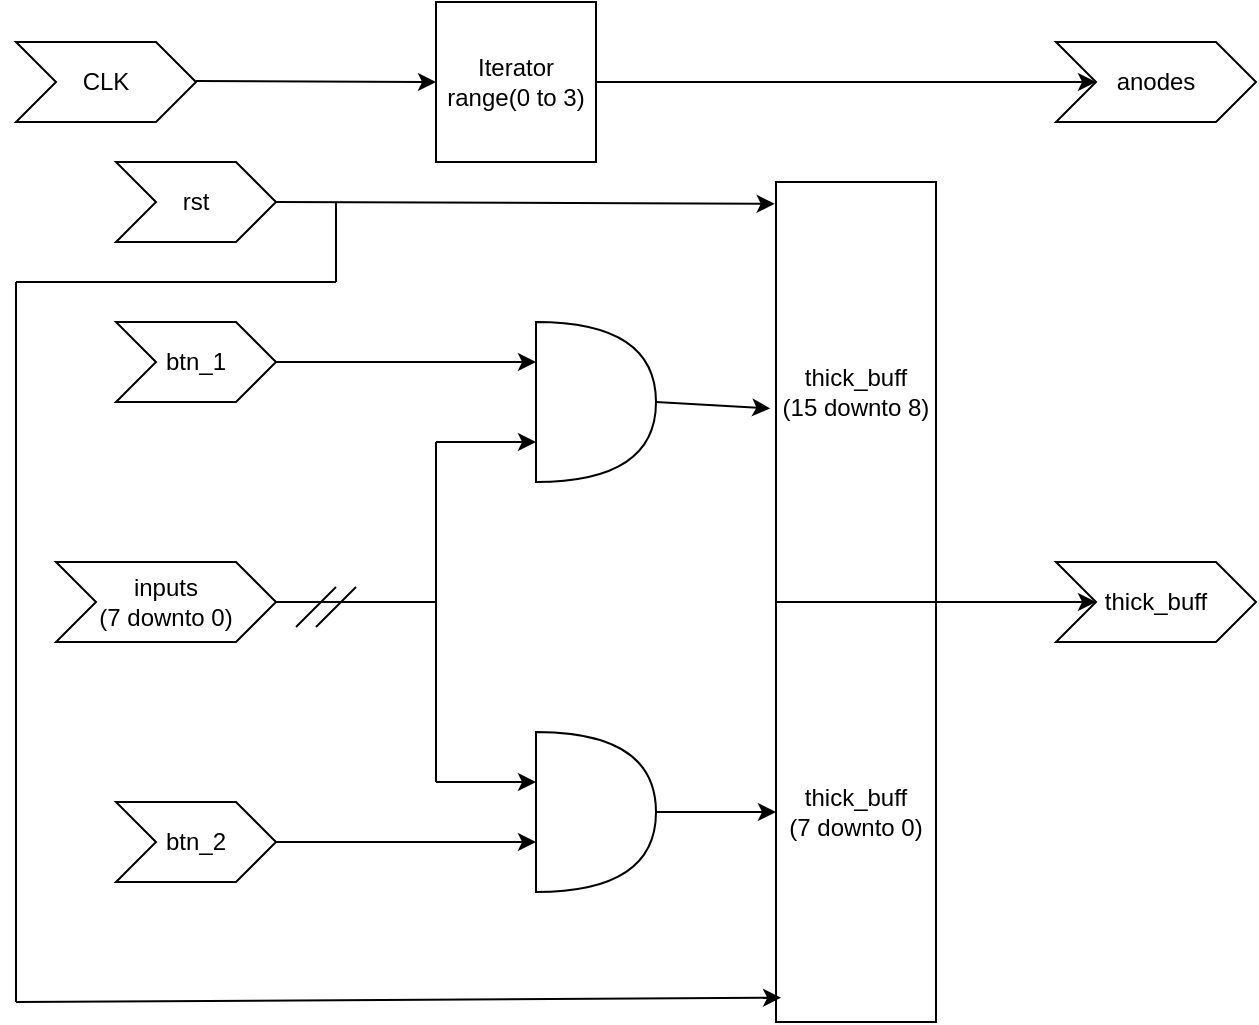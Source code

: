 <mxfile version="21.6.8" type="github">
  <diagram name="Page-1" id="6qVtRmNPmIvDIsvxf1Jn">
    <mxGraphModel dx="1877" dy="523" grid="1" gridSize="10" guides="1" tooltips="1" connect="1" arrows="1" fold="1" page="1" pageScale="1" pageWidth="827" pageHeight="1169" math="0" shadow="0">
      <root>
        <mxCell id="0" />
        <mxCell id="1" parent="0" />
        <mxCell id="Qn20He8LLJT8TIrIe-RJ-3" value="" style="group" parent="1" vertex="1" connectable="0">
          <mxGeometry x="350" y="90" width="80" height="420" as="geometry" />
        </mxCell>
        <mxCell id="Qn20He8LLJT8TIrIe-RJ-1" value="thick_buff&lt;br&gt;(15 downto 8)" style="rounded=0;whiteSpace=wrap;html=1;" parent="Qn20He8LLJT8TIrIe-RJ-3" vertex="1">
          <mxGeometry width="80" height="210" as="geometry" />
        </mxCell>
        <mxCell id="Qn20He8LLJT8TIrIe-RJ-2" value="thick_buff&lt;br&gt;(7 downto 0)" style="rounded=0;whiteSpace=wrap;html=1;" parent="Qn20He8LLJT8TIrIe-RJ-3" vertex="1">
          <mxGeometry y="210" width="80" height="210" as="geometry" />
        </mxCell>
        <mxCell id="Qn20He8LLJT8TIrIe-RJ-6" value="" style="endArrow=classic;html=1;rounded=0;exitX=1;exitY=0.5;exitDx=0;exitDy=0;exitPerimeter=0;entryX=0;entryY=0.5;entryDx=0;entryDy=0;" parent="1" source="Qn20He8LLJT8TIrIe-RJ-5" target="Qn20He8LLJT8TIrIe-RJ-2" edge="1">
          <mxGeometry width="50" height="50" relative="1" as="geometry">
            <mxPoint x="390" y="300" as="sourcePoint" />
            <mxPoint x="440" y="250" as="targetPoint" />
          </mxGeometry>
        </mxCell>
        <mxCell id="Qn20He8LLJT8TIrIe-RJ-7" value="" style="endArrow=classic;html=1;rounded=0;exitX=1;exitY=0.5;exitDx=0;exitDy=0;exitPerimeter=0;entryX=-0.036;entryY=0.539;entryDx=0;entryDy=0;entryPerimeter=0;" parent="1" source="Qn20He8LLJT8TIrIe-RJ-4" target="Qn20He8LLJT8TIrIe-RJ-1" edge="1">
          <mxGeometry width="50" height="50" relative="1" as="geometry">
            <mxPoint x="250" y="410" as="sourcePoint" />
            <mxPoint x="360" y="420" as="targetPoint" />
          </mxGeometry>
        </mxCell>
        <mxCell id="Qn20He8LLJT8TIrIe-RJ-8" value="" style="group" parent="1" vertex="1" connectable="0">
          <mxGeometry x="230" y="160" width="60" height="285" as="geometry" />
        </mxCell>
        <mxCell id="Qn20He8LLJT8TIrIe-RJ-4" value="" style="shape=or;whiteSpace=wrap;html=1;" parent="Qn20He8LLJT8TIrIe-RJ-8" vertex="1">
          <mxGeometry width="60" height="80" as="geometry" />
        </mxCell>
        <mxCell id="Qn20He8LLJT8TIrIe-RJ-5" value="" style="shape=or;whiteSpace=wrap;html=1;" parent="Qn20He8LLJT8TIrIe-RJ-8" vertex="1">
          <mxGeometry y="205" width="60" height="80" as="geometry" />
        </mxCell>
        <mxCell id="Qn20He8LLJT8TIrIe-RJ-10" value="" style="endArrow=none;html=1;rounded=0;" parent="1" edge="1">
          <mxGeometry width="50" height="50" relative="1" as="geometry">
            <mxPoint x="110" y="312.5" as="sourcePoint" />
            <mxPoint x="130" y="292.5" as="targetPoint" />
          </mxGeometry>
        </mxCell>
        <mxCell id="Qn20He8LLJT8TIrIe-RJ-12" value="" style="endArrow=none;html=1;rounded=0;" parent="1" edge="1">
          <mxGeometry width="50" height="50" relative="1" as="geometry">
            <mxPoint x="120" y="312.5" as="sourcePoint" />
            <mxPoint x="140" y="292.5" as="targetPoint" />
          </mxGeometry>
        </mxCell>
        <mxCell id="Qn20He8LLJT8TIrIe-RJ-13" value="" style="endArrow=none;html=1;rounded=0;" parent="1" edge="1">
          <mxGeometry width="50" height="50" relative="1" as="geometry">
            <mxPoint x="100" y="300" as="sourcePoint" />
            <mxPoint x="180" y="300" as="targetPoint" />
          </mxGeometry>
        </mxCell>
        <mxCell id="Qn20He8LLJT8TIrIe-RJ-14" value="" style="endArrow=none;html=1;rounded=0;" parent="1" edge="1">
          <mxGeometry width="50" height="50" relative="1" as="geometry">
            <mxPoint x="180" y="390" as="sourcePoint" />
            <mxPoint x="180" y="220" as="targetPoint" />
          </mxGeometry>
        </mxCell>
        <mxCell id="Qn20He8LLJT8TIrIe-RJ-15" value="" style="endArrow=classic;html=1;rounded=0;entryX=0;entryY=0.75;entryDx=0;entryDy=0;entryPerimeter=0;" parent="1" target="Qn20He8LLJT8TIrIe-RJ-4" edge="1">
          <mxGeometry width="50" height="50" relative="1" as="geometry">
            <mxPoint x="180" y="220" as="sourcePoint" />
            <mxPoint x="440" y="250" as="targetPoint" />
          </mxGeometry>
        </mxCell>
        <mxCell id="Qn20He8LLJT8TIrIe-RJ-16" value="" style="endArrow=classic;html=1;rounded=0;entryX=0;entryY=0.75;entryDx=0;entryDy=0;entryPerimeter=0;" parent="1" edge="1">
          <mxGeometry width="50" height="50" relative="1" as="geometry">
            <mxPoint x="180" y="390" as="sourcePoint" />
            <mxPoint x="230" y="390" as="targetPoint" />
          </mxGeometry>
        </mxCell>
        <mxCell id="Qn20He8LLJT8TIrIe-RJ-17" value="" style="endArrow=classic;html=1;rounded=0;entryX=0;entryY=0.25;entryDx=0;entryDy=0;entryPerimeter=0;" parent="1" target="Qn20He8LLJT8TIrIe-RJ-4" edge="1">
          <mxGeometry width="50" height="50" relative="1" as="geometry">
            <mxPoint x="100" y="180" as="sourcePoint" />
            <mxPoint x="440" y="250" as="targetPoint" />
          </mxGeometry>
        </mxCell>
        <mxCell id="Qn20He8LLJT8TIrIe-RJ-18" value="" style="endArrow=classic;html=1;rounded=0;entryX=0;entryY=0.25;entryDx=0;entryDy=0;entryPerimeter=0;" parent="1" edge="1">
          <mxGeometry width="50" height="50" relative="1" as="geometry">
            <mxPoint x="100" y="420" as="sourcePoint" />
            <mxPoint x="230" y="420" as="targetPoint" />
          </mxGeometry>
        </mxCell>
        <mxCell id="Qn20He8LLJT8TIrIe-RJ-20" value="btn_1" style="shape=step;perimeter=stepPerimeter;whiteSpace=wrap;html=1;fixedSize=1;" parent="1" vertex="1">
          <mxGeometry x="20" y="160" width="80" height="40" as="geometry" />
        </mxCell>
        <mxCell id="Qn20He8LLJT8TIrIe-RJ-21" value="btn_2" style="shape=step;perimeter=stepPerimeter;whiteSpace=wrap;html=1;fixedSize=1;" parent="1" vertex="1">
          <mxGeometry x="20" y="400" width="80" height="40" as="geometry" />
        </mxCell>
        <mxCell id="Qn20He8LLJT8TIrIe-RJ-22" value="inputs &lt;br&gt;(7 downto 0)" style="shape=step;perimeter=stepPerimeter;whiteSpace=wrap;html=1;fixedSize=1;" parent="1" vertex="1">
          <mxGeometry x="-10" y="280" width="110" height="40" as="geometry" />
        </mxCell>
        <mxCell id="Qn20He8LLJT8TIrIe-RJ-23" value="rst" style="shape=step;perimeter=stepPerimeter;whiteSpace=wrap;html=1;fixedSize=1;" parent="1" vertex="1">
          <mxGeometry x="20" y="80" width="80" height="40" as="geometry" />
        </mxCell>
        <mxCell id="Qn20He8LLJT8TIrIe-RJ-24" value="" style="endArrow=classic;html=1;rounded=0;exitX=1;exitY=0.5;exitDx=0;exitDy=0;entryX=-0.008;entryY=0.052;entryDx=0;entryDy=0;entryPerimeter=0;" parent="1" source="Qn20He8LLJT8TIrIe-RJ-23" target="Qn20He8LLJT8TIrIe-RJ-1" edge="1">
          <mxGeometry width="50" height="50" relative="1" as="geometry">
            <mxPoint x="390" y="300" as="sourcePoint" />
            <mxPoint x="440" y="250" as="targetPoint" />
          </mxGeometry>
        </mxCell>
        <mxCell id="Qn20He8LLJT8TIrIe-RJ-25" value="" style="endArrow=none;html=1;rounded=0;" parent="1" edge="1">
          <mxGeometry width="50" height="50" relative="1" as="geometry">
            <mxPoint x="130" y="140" as="sourcePoint" />
            <mxPoint x="130" y="100" as="targetPoint" />
          </mxGeometry>
        </mxCell>
        <mxCell id="Qn20He8LLJT8TIrIe-RJ-26" value="" style="endArrow=none;html=1;rounded=0;" parent="1" edge="1">
          <mxGeometry width="50" height="50" relative="1" as="geometry">
            <mxPoint x="-30" y="140" as="sourcePoint" />
            <mxPoint x="130" y="140" as="targetPoint" />
          </mxGeometry>
        </mxCell>
        <mxCell id="Qn20He8LLJT8TIrIe-RJ-27" value="" style="endArrow=none;html=1;rounded=0;" parent="1" edge="1">
          <mxGeometry width="50" height="50" relative="1" as="geometry">
            <mxPoint x="-30" y="500" as="sourcePoint" />
            <mxPoint x="-30" y="140" as="targetPoint" />
          </mxGeometry>
        </mxCell>
        <mxCell id="Qn20He8LLJT8TIrIe-RJ-28" value="" style="endArrow=classic;html=1;rounded=0;entryX=0.032;entryY=0.942;entryDx=0;entryDy=0;entryPerimeter=0;" parent="1" target="Qn20He8LLJT8TIrIe-RJ-2" edge="1">
          <mxGeometry width="50" height="50" relative="1" as="geometry">
            <mxPoint x="-30" y="500" as="sourcePoint" />
            <mxPoint x="440" y="250" as="targetPoint" />
          </mxGeometry>
        </mxCell>
        <mxCell id="Qn20He8LLJT8TIrIe-RJ-29" value="CLK" style="shape=step;perimeter=stepPerimeter;whiteSpace=wrap;html=1;fixedSize=1;" parent="1" vertex="1">
          <mxGeometry x="-30" y="20" width="90" height="40" as="geometry" />
        </mxCell>
        <mxCell id="Qn20He8LLJT8TIrIe-RJ-30" value="Iterator range(0 to 3)" style="whiteSpace=wrap;html=1;aspect=fixed;" parent="1" vertex="1">
          <mxGeometry x="180" width="80" height="80" as="geometry" />
        </mxCell>
        <mxCell id="Qn20He8LLJT8TIrIe-RJ-32" value="anodes" style="shape=step;perimeter=stepPerimeter;whiteSpace=wrap;html=1;fixedSize=1;" parent="1" vertex="1">
          <mxGeometry x="490" y="20" width="100" height="40" as="geometry" />
        </mxCell>
        <mxCell id="Qn20He8LLJT8TIrIe-RJ-34" value="thick_buff" style="shape=step;perimeter=stepPerimeter;whiteSpace=wrap;html=1;fixedSize=1;" parent="1" vertex="1">
          <mxGeometry x="490" y="280" width="100" height="40" as="geometry" />
        </mxCell>
        <mxCell id="Qn20He8LLJT8TIrIe-RJ-36" value="" style="endArrow=classic;html=1;rounded=0;exitX=1;exitY=0;exitDx=0;exitDy=0;" parent="1" source="Qn20He8LLJT8TIrIe-RJ-2" target="Qn20He8LLJT8TIrIe-RJ-34" edge="1">
          <mxGeometry width="50" height="50" relative="1" as="geometry">
            <mxPoint x="390" y="300" as="sourcePoint" />
            <mxPoint x="440" y="250" as="targetPoint" />
          </mxGeometry>
        </mxCell>
        <mxCell id="Qn20He8LLJT8TIrIe-RJ-37" value="" style="endArrow=classic;html=1;rounded=0;exitX=1;exitY=0.5;exitDx=0;exitDy=0;" parent="1" source="Qn20He8LLJT8TIrIe-RJ-30" target="Qn20He8LLJT8TIrIe-RJ-32" edge="1">
          <mxGeometry width="50" height="50" relative="1" as="geometry">
            <mxPoint x="390" y="300" as="sourcePoint" />
            <mxPoint x="440" y="250" as="targetPoint" />
          </mxGeometry>
        </mxCell>
        <mxCell id="M0gm0AAEnR0dqESgnp9M-1" value="" style="endArrow=classic;html=1;rounded=0;" edge="1" parent="1">
          <mxGeometry width="50" height="50" relative="1" as="geometry">
            <mxPoint x="60" y="39.5" as="sourcePoint" />
            <mxPoint x="180" y="40" as="targetPoint" />
          </mxGeometry>
        </mxCell>
      </root>
    </mxGraphModel>
  </diagram>
</mxfile>
